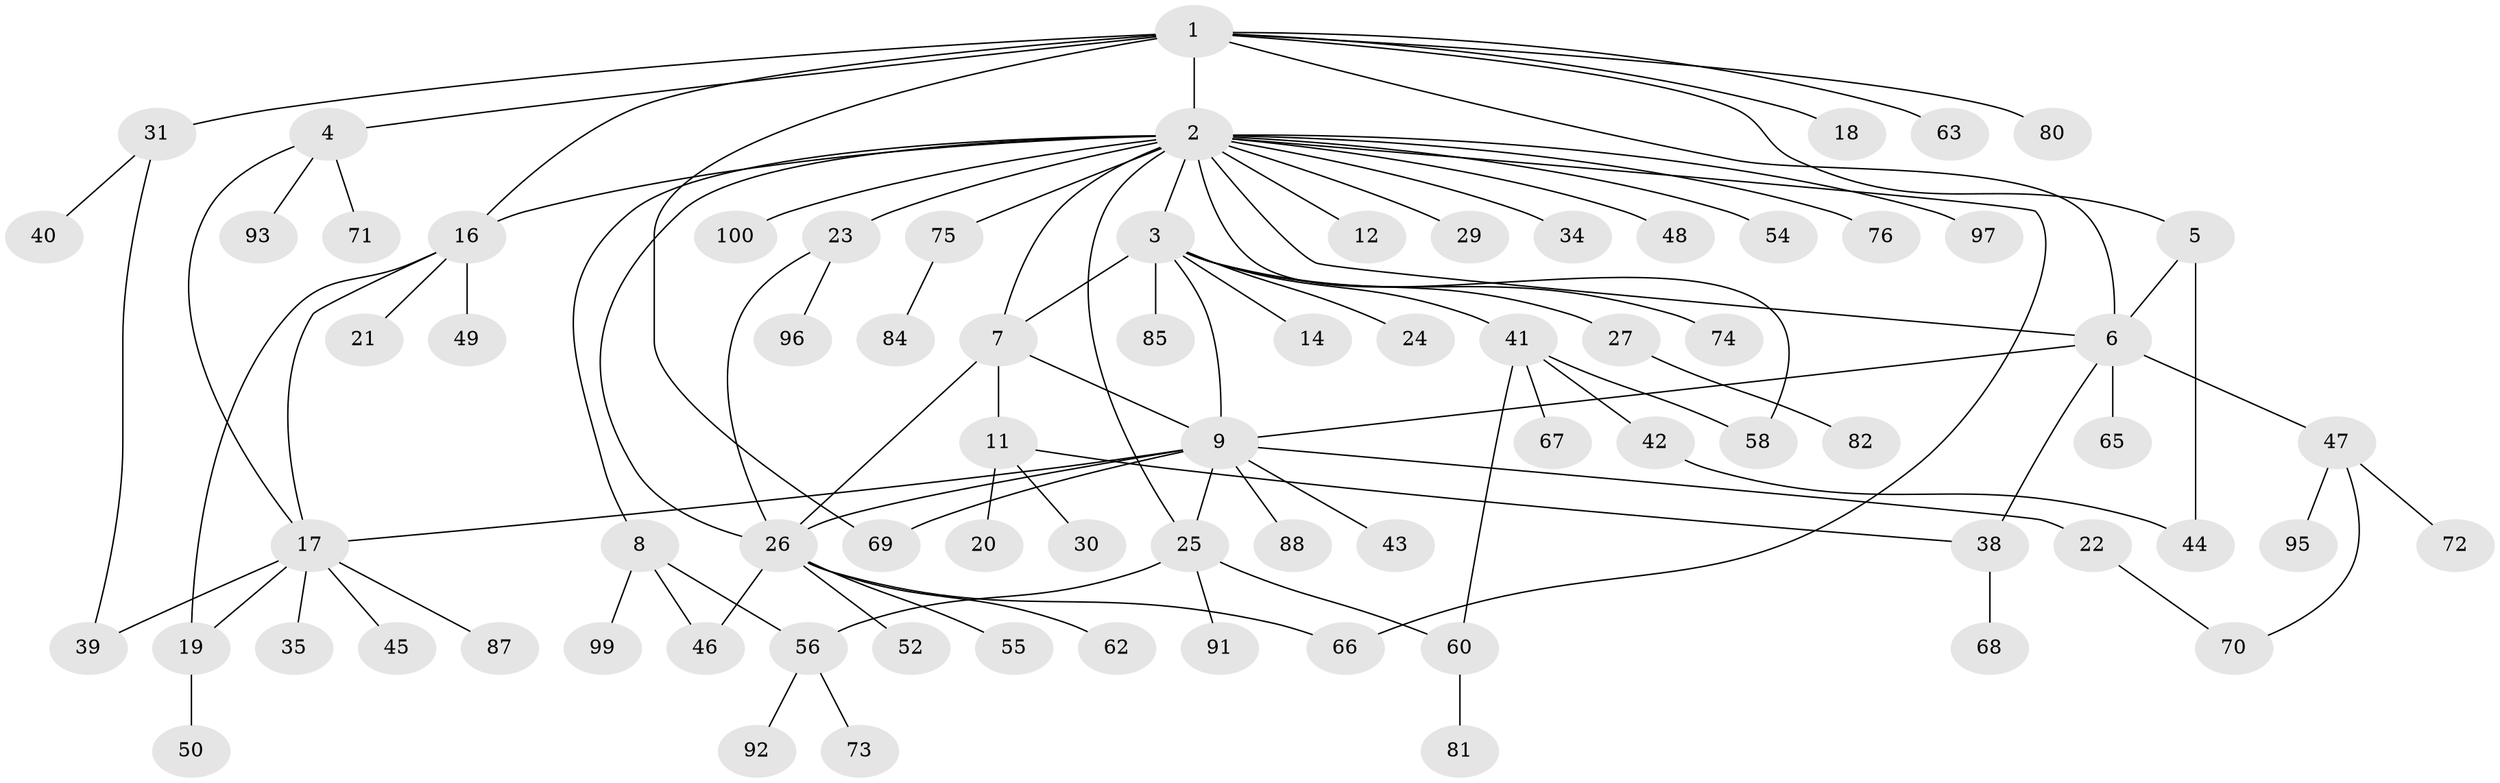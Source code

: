// original degree distribution, {12: 0.01, 21: 0.01, 8: 0.03, 3: 0.12, 4: 0.06, 6: 0.03, 11: 0.01, 1: 0.5, 2: 0.21, 5: 0.01, 7: 0.01}
// Generated by graph-tools (version 1.1) at 2025/38/02/21/25 10:38:54]
// undirected, 77 vertices, 99 edges
graph export_dot {
graph [start="1"]
  node [color=gray90,style=filled];
  1 [super="+57"];
  2 [super="+32"];
  3 [super="+10"];
  4 [super="+28"];
  5;
  6 [super="+15"];
  7 [super="+61"];
  8 [super="+13"];
  9 [super="+86"];
  11;
  12;
  14 [super="+83"];
  16 [super="+98"];
  17 [super="+77"];
  18;
  19;
  20;
  21;
  22;
  23 [super="+53"];
  24;
  25 [super="+36"];
  26 [super="+37"];
  27;
  29;
  30;
  31 [super="+33"];
  34;
  35;
  38 [super="+78"];
  39 [super="+90"];
  40 [super="+94"];
  41 [super="+59"];
  42;
  43;
  44 [super="+64"];
  45;
  46;
  47 [super="+51"];
  48;
  49;
  50;
  52;
  54;
  55;
  56;
  58;
  60;
  62;
  63;
  65;
  66;
  67;
  68;
  69;
  70;
  71;
  72 [super="+79"];
  73;
  74 [super="+89"];
  75;
  76;
  80;
  81;
  82;
  84;
  85;
  87;
  88;
  91;
  92;
  93;
  95;
  96;
  97;
  99;
  100;
  1 -- 2;
  1 -- 4;
  1 -- 5;
  1 -- 16;
  1 -- 18;
  1 -- 31 [weight=2];
  1 -- 63;
  1 -- 69;
  1 -- 80;
  1 -- 6;
  2 -- 3;
  2 -- 6;
  2 -- 7;
  2 -- 8;
  2 -- 12;
  2 -- 16 [weight=2];
  2 -- 23;
  2 -- 25;
  2 -- 26;
  2 -- 29;
  2 -- 34;
  2 -- 48;
  2 -- 54;
  2 -- 58;
  2 -- 66;
  2 -- 75;
  2 -- 76;
  2 -- 100;
  2 -- 97;
  3 -- 7 [weight=2];
  3 -- 9;
  3 -- 14;
  3 -- 27;
  3 -- 74;
  3 -- 85;
  3 -- 24;
  3 -- 41;
  4 -- 17;
  4 -- 93;
  4 -- 71;
  5 -- 6;
  5 -- 44;
  6 -- 38;
  6 -- 65;
  6 -- 9;
  6 -- 47;
  7 -- 9;
  7 -- 11;
  7 -- 26;
  8 -- 46;
  8 -- 56;
  8 -- 99;
  9 -- 17;
  9 -- 22;
  9 -- 25;
  9 -- 43;
  9 -- 69;
  9 -- 88;
  9 -- 26;
  11 -- 20;
  11 -- 30;
  11 -- 38;
  16 -- 19;
  16 -- 21;
  16 -- 49;
  16 -- 17;
  17 -- 19;
  17 -- 35;
  17 -- 45;
  17 -- 87;
  17 -- 39;
  19 -- 50;
  22 -- 70;
  23 -- 26;
  23 -- 96;
  25 -- 56;
  25 -- 60;
  25 -- 91;
  26 -- 52;
  26 -- 55;
  26 -- 62;
  26 -- 66;
  26 -- 46;
  27 -- 82;
  31 -- 39;
  31 -- 40;
  38 -- 68;
  41 -- 42;
  41 -- 58;
  41 -- 60;
  41 -- 67;
  42 -- 44;
  47 -- 95;
  47 -- 72;
  47 -- 70;
  56 -- 73;
  56 -- 92;
  60 -- 81;
  75 -- 84;
}
